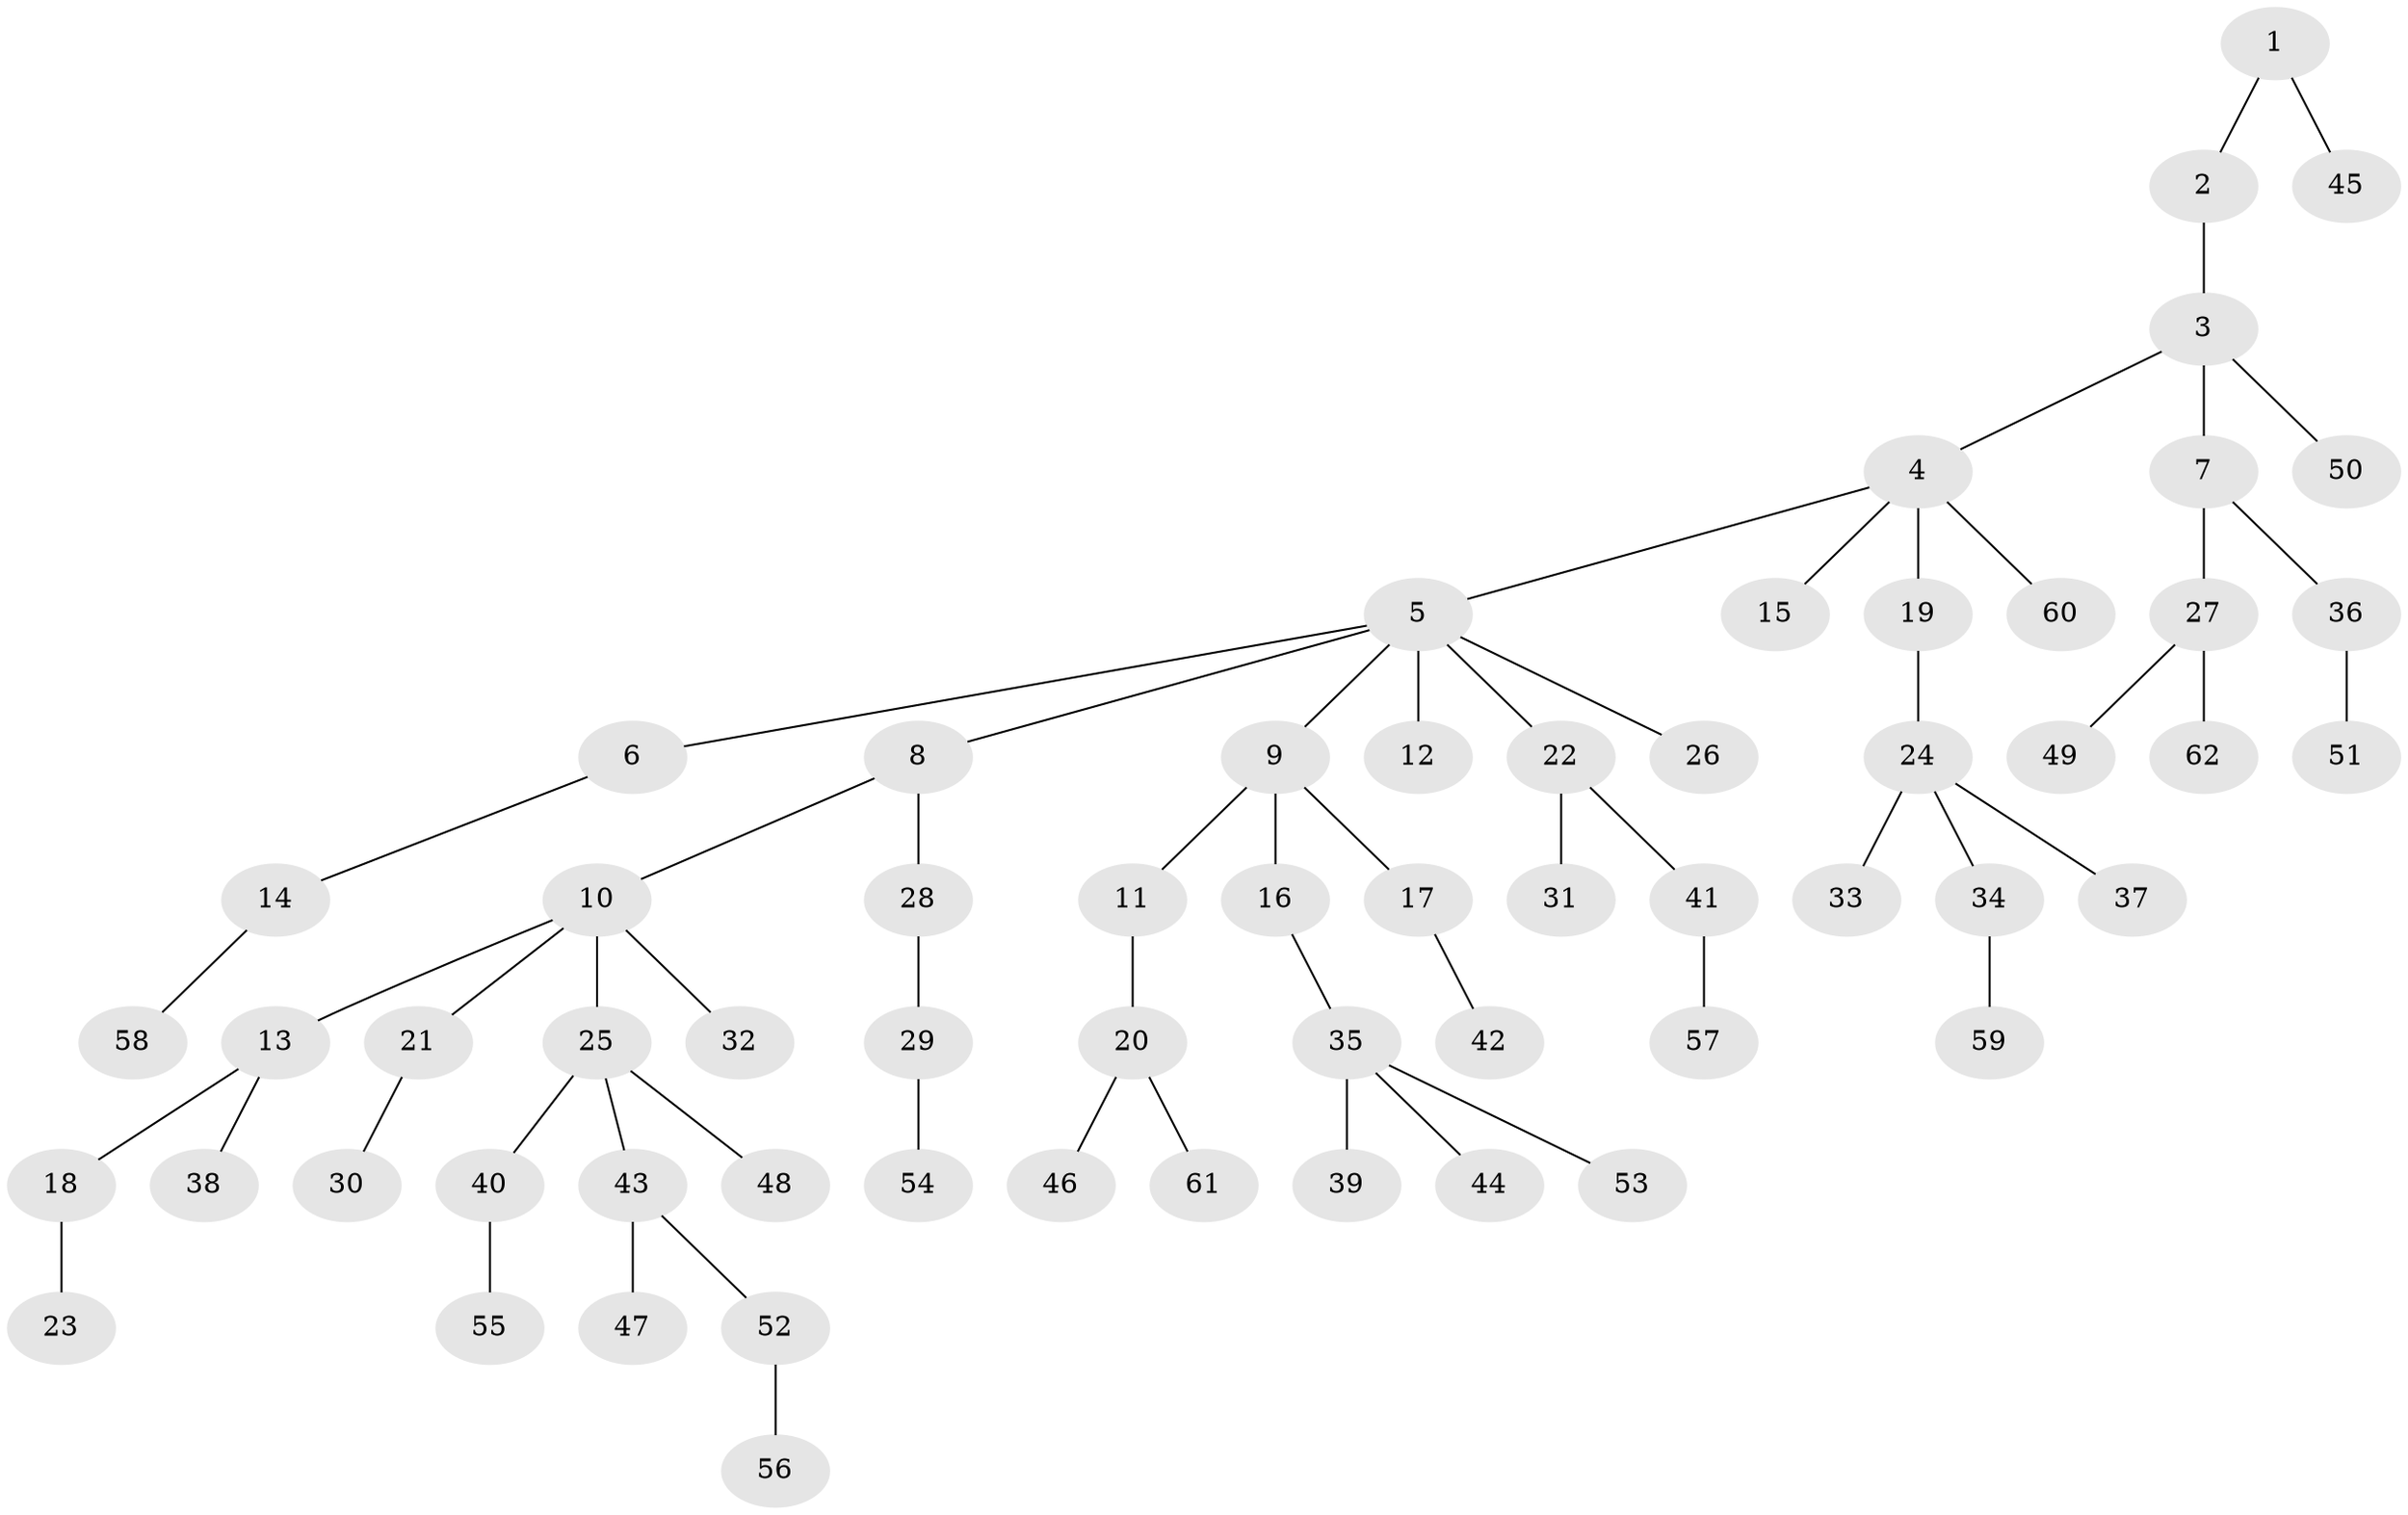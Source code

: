 // coarse degree distribution, {2: 0.3111111111111111, 3: 0.13333333333333333, 4: 0.08888888888888889, 6: 0.022222222222222223, 1: 0.4444444444444444}
// Generated by graph-tools (version 1.1) at 2025/51/03/04/25 22:51:35]
// undirected, 62 vertices, 61 edges
graph export_dot {
  node [color=gray90,style=filled];
  1;
  2;
  3;
  4;
  5;
  6;
  7;
  8;
  9;
  10;
  11;
  12;
  13;
  14;
  15;
  16;
  17;
  18;
  19;
  20;
  21;
  22;
  23;
  24;
  25;
  26;
  27;
  28;
  29;
  30;
  31;
  32;
  33;
  34;
  35;
  36;
  37;
  38;
  39;
  40;
  41;
  42;
  43;
  44;
  45;
  46;
  47;
  48;
  49;
  50;
  51;
  52;
  53;
  54;
  55;
  56;
  57;
  58;
  59;
  60;
  61;
  62;
  1 -- 2;
  1 -- 45;
  2 -- 3;
  3 -- 4;
  3 -- 7;
  3 -- 50;
  4 -- 5;
  4 -- 15;
  4 -- 19;
  4 -- 60;
  5 -- 6;
  5 -- 8;
  5 -- 9;
  5 -- 12;
  5 -- 22;
  5 -- 26;
  6 -- 14;
  7 -- 27;
  7 -- 36;
  8 -- 10;
  8 -- 28;
  9 -- 11;
  9 -- 16;
  9 -- 17;
  10 -- 13;
  10 -- 21;
  10 -- 25;
  10 -- 32;
  11 -- 20;
  13 -- 18;
  13 -- 38;
  14 -- 58;
  16 -- 35;
  17 -- 42;
  18 -- 23;
  19 -- 24;
  20 -- 46;
  20 -- 61;
  21 -- 30;
  22 -- 31;
  22 -- 41;
  24 -- 33;
  24 -- 34;
  24 -- 37;
  25 -- 40;
  25 -- 43;
  25 -- 48;
  27 -- 49;
  27 -- 62;
  28 -- 29;
  29 -- 54;
  34 -- 59;
  35 -- 39;
  35 -- 44;
  35 -- 53;
  36 -- 51;
  40 -- 55;
  41 -- 57;
  43 -- 47;
  43 -- 52;
  52 -- 56;
}
